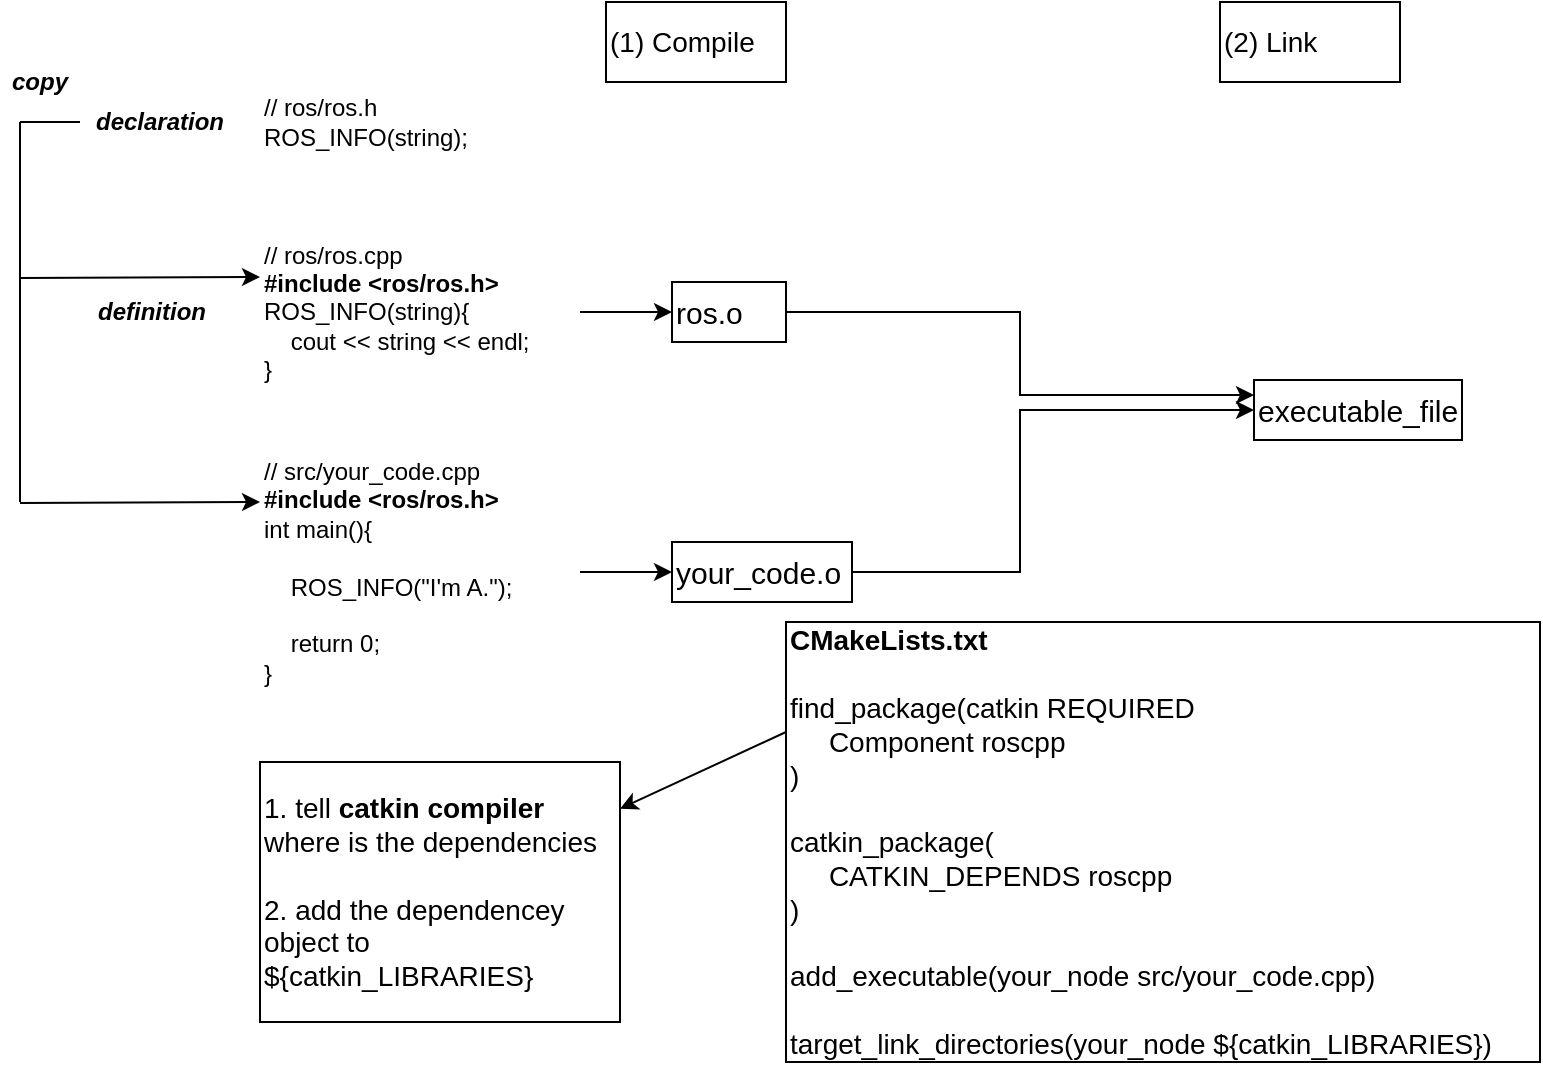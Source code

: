 <mxfile version="11.2.8" type="device" pages="1"><diagram id="b4X0mF2cFhCRqu1qYYe0" name="Page-1"><mxGraphModel dx="786" dy="491" grid="1" gridSize="10" guides="1" tooltips="1" connect="1" arrows="1" fold="1" page="1" pageScale="1" pageWidth="827" pageHeight="1169" math="0" shadow="0"><root><mxCell id="0"/><mxCell id="1" parent="0"/><mxCell id="bwAM_u0qzOKbTeI8tLgE-1" value="// ros/ros.h&lt;br&gt;ROS_INFO(string);" style="text;html=1;align=left;verticalAlign=middle;whiteSpace=wrap;rounded=0;labelBackgroundColor=none;" vertex="1" parent="1"><mxGeometry x="150" y="60" width="120" height="20" as="geometry"/></mxCell><mxCell id="bwAM_u0qzOKbTeI8tLgE-4" value="declaration" style="text;html=1;strokeColor=none;fillColor=none;align=center;verticalAlign=middle;whiteSpace=wrap;rounded=0;fontStyle=3" vertex="1" parent="1"><mxGeometry x="80" y="60" width="40" height="20" as="geometry"/></mxCell><mxCell id="bwAM_u0qzOKbTeI8tLgE-20" style="edgeStyle=orthogonalEdgeStyle;rounded=0;orthogonalLoop=1;jettySize=auto;html=1;exitX=1;exitY=0.5;exitDx=0;exitDy=0;entryX=0;entryY=0.5;entryDx=0;entryDy=0;fontSize=14;" edge="1" parent="1" source="bwAM_u0qzOKbTeI8tLgE-5" target="bwAM_u0qzOKbTeI8tLgE-17"><mxGeometry relative="1" as="geometry"/></mxCell><mxCell id="bwAM_u0qzOKbTeI8tLgE-5" value="// ros/ros.cpp&lt;br&gt;&lt;b&gt;#include &amp;lt;ros/ros.h&amp;gt;&lt;/b&gt;&lt;br&gt;ROS_INFO(string){&lt;br&gt;&amp;nbsp; &amp;nbsp; cout &amp;lt;&amp;lt; string &amp;lt;&amp;lt; endl;&lt;br&gt;}" style="text;html=1;strokeColor=none;fillColor=none;align=left;verticalAlign=middle;whiteSpace=wrap;rounded=0;" vertex="1" parent="1"><mxGeometry x="150" y="130" width="160" height="70" as="geometry"/></mxCell><mxCell id="bwAM_u0qzOKbTeI8tLgE-6" value="definition" style="text;html=1;strokeColor=none;fillColor=none;align=center;verticalAlign=middle;whiteSpace=wrap;rounded=0;fontStyle=3" vertex="1" parent="1"><mxGeometry x="76" y="155" width="40" height="20" as="geometry"/></mxCell><mxCell id="bwAM_u0qzOKbTeI8tLgE-21" style="edgeStyle=orthogonalEdgeStyle;rounded=0;orthogonalLoop=1;jettySize=auto;html=1;exitX=1;exitY=0.5;exitDx=0;exitDy=0;entryX=0;entryY=0.5;entryDx=0;entryDy=0;fontSize=14;" edge="1" parent="1" source="bwAM_u0qzOKbTeI8tLgE-8" target="bwAM_u0qzOKbTeI8tLgE-18"><mxGeometry relative="1" as="geometry"/></mxCell><mxCell id="bwAM_u0qzOKbTeI8tLgE-8" value="// src/your_code.cpp&lt;br&gt;&lt;b&gt;#include &amp;lt;ros/ros.h&amp;gt;&lt;/b&gt;&lt;br&gt;int main(){&lt;br&gt;&amp;nbsp; &amp;nbsp;&amp;nbsp;&lt;br&gt;&amp;nbsp; &amp;nbsp; ROS_INFO(&quot;I'm A.&quot;);&lt;br&gt;&lt;br&gt;&amp;nbsp; &amp;nbsp; return 0;&lt;br&gt;}" style="text;html=1;strokeColor=none;fillColor=none;align=left;verticalAlign=middle;whiteSpace=wrap;rounded=0;" vertex="1" parent="1"><mxGeometry x="150" y="230" width="160" height="130" as="geometry"/></mxCell><mxCell id="bwAM_u0qzOKbTeI8tLgE-11" value="" style="endArrow=none;html=1;" edge="1" parent="1"><mxGeometry width="50" height="50" relative="1" as="geometry"><mxPoint x="30" y="70" as="sourcePoint"/><mxPoint x="60" y="70" as="targetPoint"/></mxGeometry></mxCell><mxCell id="bwAM_u0qzOKbTeI8tLgE-12" value="" style="endArrow=none;html=1;" edge="1" parent="1"><mxGeometry width="50" height="50" relative="1" as="geometry"><mxPoint x="30" y="260" as="sourcePoint"/><mxPoint x="30" y="70" as="targetPoint"/></mxGeometry></mxCell><mxCell id="bwAM_u0qzOKbTeI8tLgE-13" value="" style="endArrow=classic;html=1;entryX=0;entryY=0.25;entryDx=0;entryDy=0;" edge="1" parent="1" target="bwAM_u0qzOKbTeI8tLgE-5"><mxGeometry width="50" height="50" relative="1" as="geometry"><mxPoint x="30" y="148" as="sourcePoint"/><mxPoint x="80" y="380" as="targetPoint"/></mxGeometry></mxCell><mxCell id="bwAM_u0qzOKbTeI8tLgE-14" value="" style="endArrow=classic;html=1;entryX=0;entryY=0.25;entryDx=0;entryDy=0;" edge="1" parent="1"><mxGeometry width="50" height="50" relative="1" as="geometry"><mxPoint x="30" y="260.5" as="sourcePoint"/><mxPoint x="150" y="260" as="targetPoint"/></mxGeometry></mxCell><mxCell id="bwAM_u0qzOKbTeI8tLgE-15" value="copy" style="text;html=1;strokeColor=none;fillColor=none;align=center;verticalAlign=middle;whiteSpace=wrap;rounded=0;fontStyle=3" vertex="1" parent="1"><mxGeometry x="20" y="40" width="40" height="20" as="geometry"/></mxCell><mxCell id="bwAM_u0qzOKbTeI8tLgE-16" value="(1) Compile" style="rounded=0;whiteSpace=wrap;html=1;labelBackgroundColor=none;align=left;fontSize=14;" vertex="1" parent="1"><mxGeometry x="323" y="10" width="90" height="40" as="geometry"/></mxCell><mxCell id="bwAM_u0qzOKbTeI8tLgE-24" style="edgeStyle=orthogonalEdgeStyle;rounded=0;orthogonalLoop=1;jettySize=auto;html=1;exitX=1;exitY=0.5;exitDx=0;exitDy=0;entryX=0;entryY=0.25;entryDx=0;entryDy=0;fontSize=14;" edge="1" parent="1" source="bwAM_u0qzOKbTeI8tLgE-17" target="bwAM_u0qzOKbTeI8tLgE-23"><mxGeometry relative="1" as="geometry"/></mxCell><mxCell id="bwAM_u0qzOKbTeI8tLgE-17" value="ros.o" style="rounded=0;whiteSpace=wrap;html=1;labelBackgroundColor=none;fontSize=15;align=left;" vertex="1" parent="1"><mxGeometry x="356" y="150" width="57" height="30" as="geometry"/></mxCell><mxCell id="bwAM_u0qzOKbTeI8tLgE-25" style="edgeStyle=orthogonalEdgeStyle;rounded=0;orthogonalLoop=1;jettySize=auto;html=1;exitX=1;exitY=0.5;exitDx=0;exitDy=0;entryX=0;entryY=0.5;entryDx=0;entryDy=0;fontSize=14;" edge="1" parent="1" source="bwAM_u0qzOKbTeI8tLgE-18" target="bwAM_u0qzOKbTeI8tLgE-23"><mxGeometry relative="1" as="geometry"><Array as="points"><mxPoint x="530" y="295"/><mxPoint x="530" y="214"/></Array></mxGeometry></mxCell><mxCell id="bwAM_u0qzOKbTeI8tLgE-18" value="your_code.o" style="rounded=0;whiteSpace=wrap;html=1;labelBackgroundColor=none;fontSize=15;align=left;" vertex="1" parent="1"><mxGeometry x="356" y="280" width="90" height="30" as="geometry"/></mxCell><mxCell id="bwAM_u0qzOKbTeI8tLgE-22" value="(2) Link" style="rounded=0;whiteSpace=wrap;html=1;labelBackgroundColor=none;align=left;fontSize=14;" vertex="1" parent="1"><mxGeometry x="630" y="10" width="90" height="40" as="geometry"/></mxCell><mxCell id="bwAM_u0qzOKbTeI8tLgE-23" value="executable_file" style="rounded=0;whiteSpace=wrap;html=1;labelBackgroundColor=none;fontSize=15;align=left;" vertex="1" parent="1"><mxGeometry x="647" y="199" width="104" height="30" as="geometry"/></mxCell><mxCell id="bwAM_u0qzOKbTeI8tLgE-26" value="&lt;b&gt;CMakeLists.txt&lt;/b&gt;&lt;br&gt;&lt;br&gt;find_package(catkin REQUIRED &lt;br style=&quot;font-size: 14px&quot;&gt;&amp;nbsp; &amp;nbsp; &amp;nbsp;Component roscpp&lt;br style=&quot;font-size: 14px&quot;&gt;)&lt;br style=&quot;font-size: 14px&quot;&gt;&lt;br style=&quot;font-size: 14px&quot;&gt;catkin_package(&lt;br style=&quot;font-size: 14px&quot;&gt;&amp;nbsp; &amp;nbsp; &amp;nbsp;CATKIN_DEPENDS roscpp&lt;br style=&quot;font-size: 14px&quot;&gt;)&lt;br style=&quot;font-size: 14px&quot;&gt;&lt;br style=&quot;font-size: 14px&quot;&gt;add_executable(your_node src/your_code.cpp)&lt;br style=&quot;font-size: 14px&quot;&gt;&lt;br style=&quot;font-size: 14px&quot;&gt;target_link_directories(your_node ${catkin_LIBRARIES})" style="text;html=1;align=left;verticalAlign=middle;whiteSpace=wrap;rounded=0;labelBackgroundColor=none;fontSize=14;strokeColor=#000000;" vertex="1" parent="1"><mxGeometry x="413" y="320" width="377" height="220" as="geometry"/></mxCell><mxCell id="bwAM_u0qzOKbTeI8tLgE-27" value="" style="endArrow=classic;html=1;fontSize=14;exitX=0;exitY=0.25;exitDx=0;exitDy=0;" edge="1" parent="1" source="bwAM_u0qzOKbTeI8tLgE-26" target="bwAM_u0qzOKbTeI8tLgE-28"><mxGeometry width="50" height="50" relative="1" as="geometry"><mxPoint x="410" y="360" as="sourcePoint"/><mxPoint x="310" y="390" as="targetPoint"/></mxGeometry></mxCell><mxCell id="bwAM_u0qzOKbTeI8tLgE-28" value="1. tell &lt;b style=&quot;font-size: 14px;&quot;&gt;catkin compiler&lt;/b&gt; where is the dependencies&lt;br style=&quot;font-size: 14px;&quot;&gt;&lt;br style=&quot;font-size: 14px;&quot;&gt;2. add the dependencey object to ${catkin_LIBRARIES}" style="text;html=1;strokeColor=#000000;fillColor=none;align=left;verticalAlign=middle;whiteSpace=wrap;rounded=0;fontSize=14;" vertex="1" parent="1"><mxGeometry x="150" y="390" width="180" height="130" as="geometry"/></mxCell></root></mxGraphModel></diagram></mxfile>